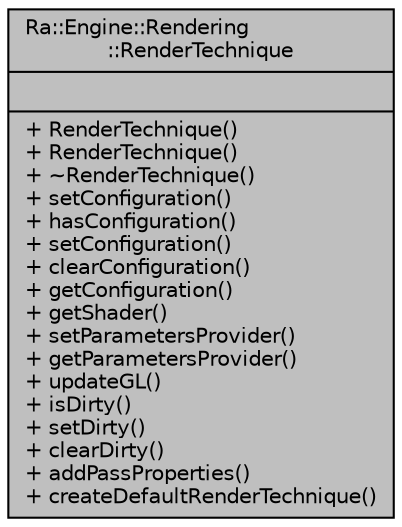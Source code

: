 digraph "Ra::Engine::Rendering::RenderTechnique"
{
 // INTERACTIVE_SVG=YES
 // LATEX_PDF_SIZE
  edge [fontname="Helvetica",fontsize="10",labelfontname="Helvetica",labelfontsize="10"];
  node [fontname="Helvetica",fontsize="10",shape=record];
  Node1 [label="{Ra::Engine::Rendering\l::RenderTechnique\n||+ RenderTechnique()\l+ RenderTechnique()\l+ ~RenderTechnique()\l+ setConfiguration()\l+ hasConfiguration()\l+ setConfiguration()\l+ clearConfiguration()\l+ getConfiguration()\l+ getShader()\l+ setParametersProvider()\l+ getParametersProvider()\l+ updateGL()\l+ isDirty()\l+ setDirty()\l+ clearDirty()\l+ addPassProperties()\l+ createDefaultRenderTechnique()\l}",height=0.2,width=0.4,color="black", fillcolor="grey75", style="filled", fontcolor="black",tooltip=" "];
}
